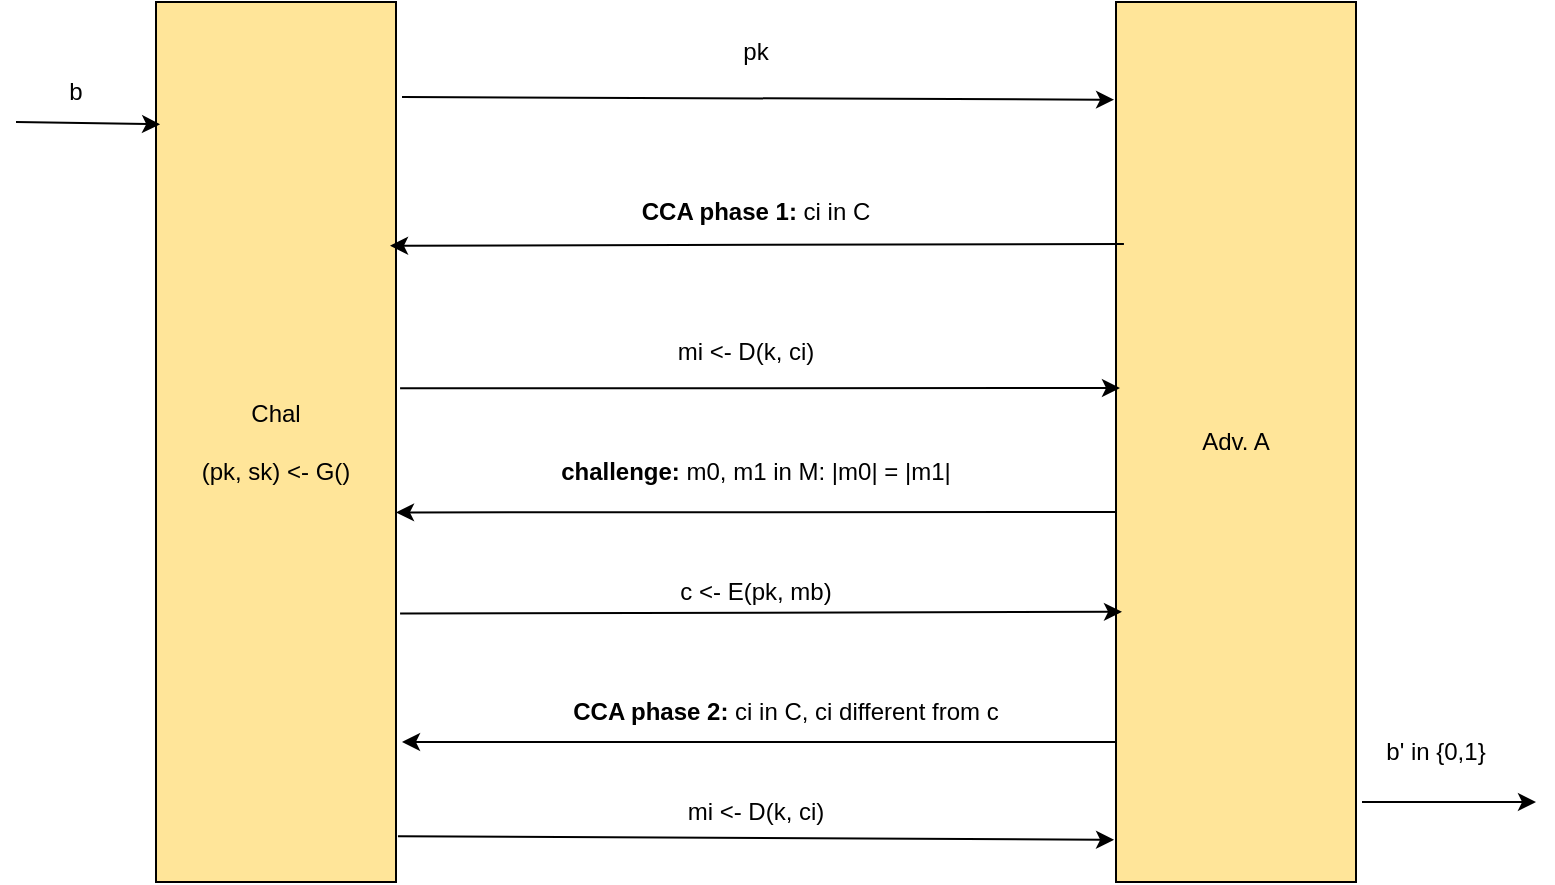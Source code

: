<mxfile version="26.0.3">
  <diagram name="Page-1" id="yJ2y4z0kJPXkwyk4AjeP">
    <mxGraphModel dx="1604" dy="758" grid="1" gridSize="10" guides="1" tooltips="1" connect="1" arrows="1" fold="1" page="1" pageScale="1" pageWidth="850" pageHeight="1100" math="0" shadow="0">
      <root>
        <mxCell id="0" />
        <mxCell id="1" parent="0" />
        <mxCell id="BZQY6vrnC02EhMQbbsKv-1" value="&lt;div&gt;Chal&lt;/div&gt;&lt;div&gt;&lt;br&gt;&lt;/div&gt;&lt;div&gt;(pk, sk) &amp;lt;- G()&lt;br&gt;&lt;/div&gt;" style="rounded=0;whiteSpace=wrap;html=1;fillColor=#FFE599;" vertex="1" parent="1">
          <mxGeometry x="80" y="120" width="120" height="440" as="geometry" />
        </mxCell>
        <mxCell id="BZQY6vrnC02EhMQbbsKv-2" value="Adv. A" style="rounded=0;whiteSpace=wrap;html=1;fillColor=#FFE599;" vertex="1" parent="1">
          <mxGeometry x="560" y="120" width="120" height="440" as="geometry" />
        </mxCell>
        <mxCell id="BZQY6vrnC02EhMQbbsKv-3" value="" style="endArrow=classic;html=1;rounded=0;exitX=1.025;exitY=0.108;exitDx=0;exitDy=0;exitPerimeter=0;entryX=-0.008;entryY=0.111;entryDx=0;entryDy=0;entryPerimeter=0;" edge="1" parent="1" source="BZQY6vrnC02EhMQbbsKv-1" target="BZQY6vrnC02EhMQbbsKv-2">
          <mxGeometry width="50" height="50" relative="1" as="geometry">
            <mxPoint x="330" y="360" as="sourcePoint" />
            <mxPoint x="380" y="310" as="targetPoint" />
          </mxGeometry>
        </mxCell>
        <mxCell id="BZQY6vrnC02EhMQbbsKv-4" value="pk" style="text;html=1;align=center;verticalAlign=middle;whiteSpace=wrap;rounded=0;" vertex="1" parent="1">
          <mxGeometry x="350" y="130" width="60" height="30" as="geometry" />
        </mxCell>
        <mxCell id="BZQY6vrnC02EhMQbbsKv-5" value="" style="endArrow=classic;html=1;rounded=0;exitX=0.033;exitY=0.275;exitDx=0;exitDy=0;exitPerimeter=0;entryX=0.975;entryY=0.277;entryDx=0;entryDy=0;entryPerimeter=0;" edge="1" parent="1" source="BZQY6vrnC02EhMQbbsKv-2" target="BZQY6vrnC02EhMQbbsKv-1">
          <mxGeometry width="50" height="50" relative="1" as="geometry">
            <mxPoint x="330" y="360" as="sourcePoint" />
            <mxPoint x="380" y="310" as="targetPoint" />
          </mxGeometry>
        </mxCell>
        <mxCell id="BZQY6vrnC02EhMQbbsKv-6" value="&lt;b&gt;CCA phase 1: &lt;/b&gt;ci in C" style="text;html=1;align=center;verticalAlign=middle;whiteSpace=wrap;rounded=0;" vertex="1" parent="1">
          <mxGeometry x="315" y="210" width="130" height="30" as="geometry" />
        </mxCell>
        <mxCell id="BZQY6vrnC02EhMQbbsKv-7" value="" style="endArrow=classic;html=1;rounded=0;exitX=1.017;exitY=0.439;exitDx=0;exitDy=0;exitPerimeter=0;" edge="1" parent="1" source="BZQY6vrnC02EhMQbbsKv-1">
          <mxGeometry width="50" height="50" relative="1" as="geometry">
            <mxPoint x="330" y="360" as="sourcePoint" />
            <mxPoint x="562" y="313" as="targetPoint" />
          </mxGeometry>
        </mxCell>
        <mxCell id="BZQY6vrnC02EhMQbbsKv-8" value="mi &amp;lt;- D(k, ci)" style="text;html=1;align=center;verticalAlign=middle;whiteSpace=wrap;rounded=0;" vertex="1" parent="1">
          <mxGeometry x="320" y="280" width="110" height="30" as="geometry" />
        </mxCell>
        <mxCell id="BZQY6vrnC02EhMQbbsKv-9" value="" style="endArrow=classic;html=1;rounded=0;entryX=1;entryY=0.58;entryDx=0;entryDy=0;entryPerimeter=0;" edge="1" parent="1" target="BZQY6vrnC02EhMQbbsKv-1">
          <mxGeometry width="50" height="50" relative="1" as="geometry">
            <mxPoint x="560" y="375" as="sourcePoint" />
            <mxPoint x="380" y="310" as="targetPoint" />
          </mxGeometry>
        </mxCell>
        <mxCell id="BZQY6vrnC02EhMQbbsKv-10" value="&lt;b&gt;challenge: &lt;/b&gt;m0, m1 in M: |m0| = |m1|" style="text;html=1;align=center;verticalAlign=middle;whiteSpace=wrap;rounded=0;" vertex="1" parent="1">
          <mxGeometry x="280" y="340" width="200" height="30" as="geometry" />
        </mxCell>
        <mxCell id="BZQY6vrnC02EhMQbbsKv-11" value="" style="endArrow=classic;html=1;rounded=0;exitX=1.017;exitY=0.695;exitDx=0;exitDy=0;exitPerimeter=0;entryX=0.025;entryY=0.693;entryDx=0;entryDy=0;entryPerimeter=0;" edge="1" parent="1" source="BZQY6vrnC02EhMQbbsKv-1" target="BZQY6vrnC02EhMQbbsKv-2">
          <mxGeometry width="50" height="50" relative="1" as="geometry">
            <mxPoint x="330" y="360" as="sourcePoint" />
            <mxPoint x="380" y="310" as="targetPoint" />
          </mxGeometry>
        </mxCell>
        <mxCell id="BZQY6vrnC02EhMQbbsKv-12" value="c &amp;lt;- E(pk, mb)" style="text;html=1;align=center;verticalAlign=middle;whiteSpace=wrap;rounded=0;" vertex="1" parent="1">
          <mxGeometry x="325" y="400" width="110" height="30" as="geometry" />
        </mxCell>
        <mxCell id="BZQY6vrnC02EhMQbbsKv-13" value="" style="endArrow=classic;html=1;rounded=0;" edge="1" parent="1">
          <mxGeometry width="50" height="50" relative="1" as="geometry">
            <mxPoint x="560" y="490" as="sourcePoint" />
            <mxPoint x="203" y="490" as="targetPoint" />
          </mxGeometry>
        </mxCell>
        <mxCell id="BZQY6vrnC02EhMQbbsKv-14" value="&lt;b&gt;CCA phase 2: &lt;/b&gt;ci in C, ci different from c" style="text;html=1;align=center;verticalAlign=middle;whiteSpace=wrap;rounded=0;" vertex="1" parent="1">
          <mxGeometry x="280" y="460" width="230" height="30" as="geometry" />
        </mxCell>
        <mxCell id="BZQY6vrnC02EhMQbbsKv-15" value="" style="endArrow=classic;html=1;rounded=0;exitX=1.008;exitY=0.948;exitDx=0;exitDy=0;exitPerimeter=0;entryX=-0.008;entryY=0.952;entryDx=0;entryDy=0;entryPerimeter=0;" edge="1" parent="1" source="BZQY6vrnC02EhMQbbsKv-1" target="BZQY6vrnC02EhMQbbsKv-2">
          <mxGeometry width="50" height="50" relative="1" as="geometry">
            <mxPoint x="330" y="360" as="sourcePoint" />
            <mxPoint x="380" y="310" as="targetPoint" />
          </mxGeometry>
        </mxCell>
        <mxCell id="BZQY6vrnC02EhMQbbsKv-16" value="mi &amp;lt;- D(k, ci)" style="text;html=1;align=center;verticalAlign=middle;whiteSpace=wrap;rounded=0;" vertex="1" parent="1">
          <mxGeometry x="325" y="510" width="110" height="30" as="geometry" />
        </mxCell>
        <mxCell id="BZQY6vrnC02EhMQbbsKv-17" value="" style="endArrow=classic;html=1;rounded=0;entryX=0.017;entryY=0.139;entryDx=0;entryDy=0;entryPerimeter=0;" edge="1" parent="1" target="BZQY6vrnC02EhMQbbsKv-1">
          <mxGeometry width="50" height="50" relative="1" as="geometry">
            <mxPoint x="10" y="180" as="sourcePoint" />
            <mxPoint x="380" y="310" as="targetPoint" />
          </mxGeometry>
        </mxCell>
        <mxCell id="BZQY6vrnC02EhMQbbsKv-18" value="b" style="text;html=1;align=center;verticalAlign=middle;whiteSpace=wrap;rounded=0;" vertex="1" parent="1">
          <mxGeometry x="10" y="150" width="60" height="30" as="geometry" />
        </mxCell>
        <mxCell id="BZQY6vrnC02EhMQbbsKv-19" value="" style="endArrow=classic;html=1;rounded=0;exitX=1.025;exitY=0.909;exitDx=0;exitDy=0;exitPerimeter=0;" edge="1" parent="1" source="BZQY6vrnC02EhMQbbsKv-2">
          <mxGeometry width="50" height="50" relative="1" as="geometry">
            <mxPoint x="710" y="360" as="sourcePoint" />
            <mxPoint x="770" y="520" as="targetPoint" />
          </mxGeometry>
        </mxCell>
        <mxCell id="BZQY6vrnC02EhMQbbsKv-21" value="b&#39; in {0,1}" style="text;html=1;align=center;verticalAlign=middle;whiteSpace=wrap;rounded=0;" vertex="1" parent="1">
          <mxGeometry x="690" y="480" width="60" height="30" as="geometry" />
        </mxCell>
      </root>
    </mxGraphModel>
  </diagram>
</mxfile>

